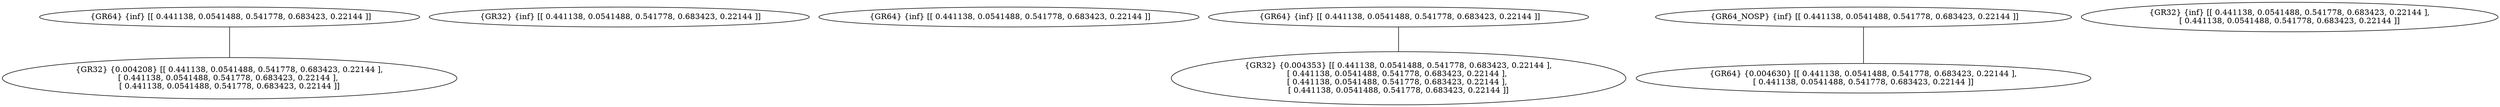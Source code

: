 graph G {
FileName="/home/venkat/IF-DV/Rohit/regAlloc/ML-Register-Allocation/sample/data/devS/level-O0-llfiles/bublesort.ll";
Function="printArray";
Registers=164;
1 [label=" {GR64} {inf} [[ 0.441138, 0.0541488, 0.541778, 0.683423, 0.22144 ]]"];
1 -- 3;
3 [label=" {GR32} {0.004208} [[ 0.441138, 0.0541488, 0.541778, 0.683423, 0.22144 ], 
[ 0.441138, 0.0541488, 0.541778, 0.683423, 0.22144 ], 
[ 0.441138, 0.0541488, 0.541778, 0.683423, 0.22144 ]]"];
6 [label=" {GR32} {inf} [[ 0.441138, 0.0541488, 0.541778, 0.683423, 0.22144 ]]"];
7 [label=" {GR64} {inf} [[ 0.441138, 0.0541488, 0.541778, 0.683423, 0.22144 ]]"];
9 [label=" {GR64} {inf} [[ 0.441138, 0.0541488, 0.541778, 0.683423, 0.22144 ]]"];
9 -- 14;
14 [label=" {GR32} {0.004353} [[ 0.441138, 0.0541488, 0.541778, 0.683423, 0.22144 ], 
[ 0.441138, 0.0541488, 0.541778, 0.683423, 0.22144 ], 
[ 0.441138, 0.0541488, 0.541778, 0.683423, 0.22144 ], 
[ 0.441138, 0.0541488, 0.541778, 0.683423, 0.22144 ]]"];
16 [label=" {GR64_NOSP} {inf} [[ 0.441138, 0.0541488, 0.541778, 0.683423, 0.22144 ]]"];
16 -- 17;
17 [label=" {GR64} {0.004630} [[ 0.441138, 0.0541488, 0.541778, 0.683423, 0.22144 ], 
[ 0.441138, 0.0541488, 0.541778, 0.683423, 0.22144 ]]"];
20 [label=" {GR32} {inf} [[ 0.441138, 0.0541488, 0.541778, 0.683423, 0.22144 ], 
[ 0.441138, 0.0541488, 0.541778, 0.683423, 0.22144 ]]"];
}